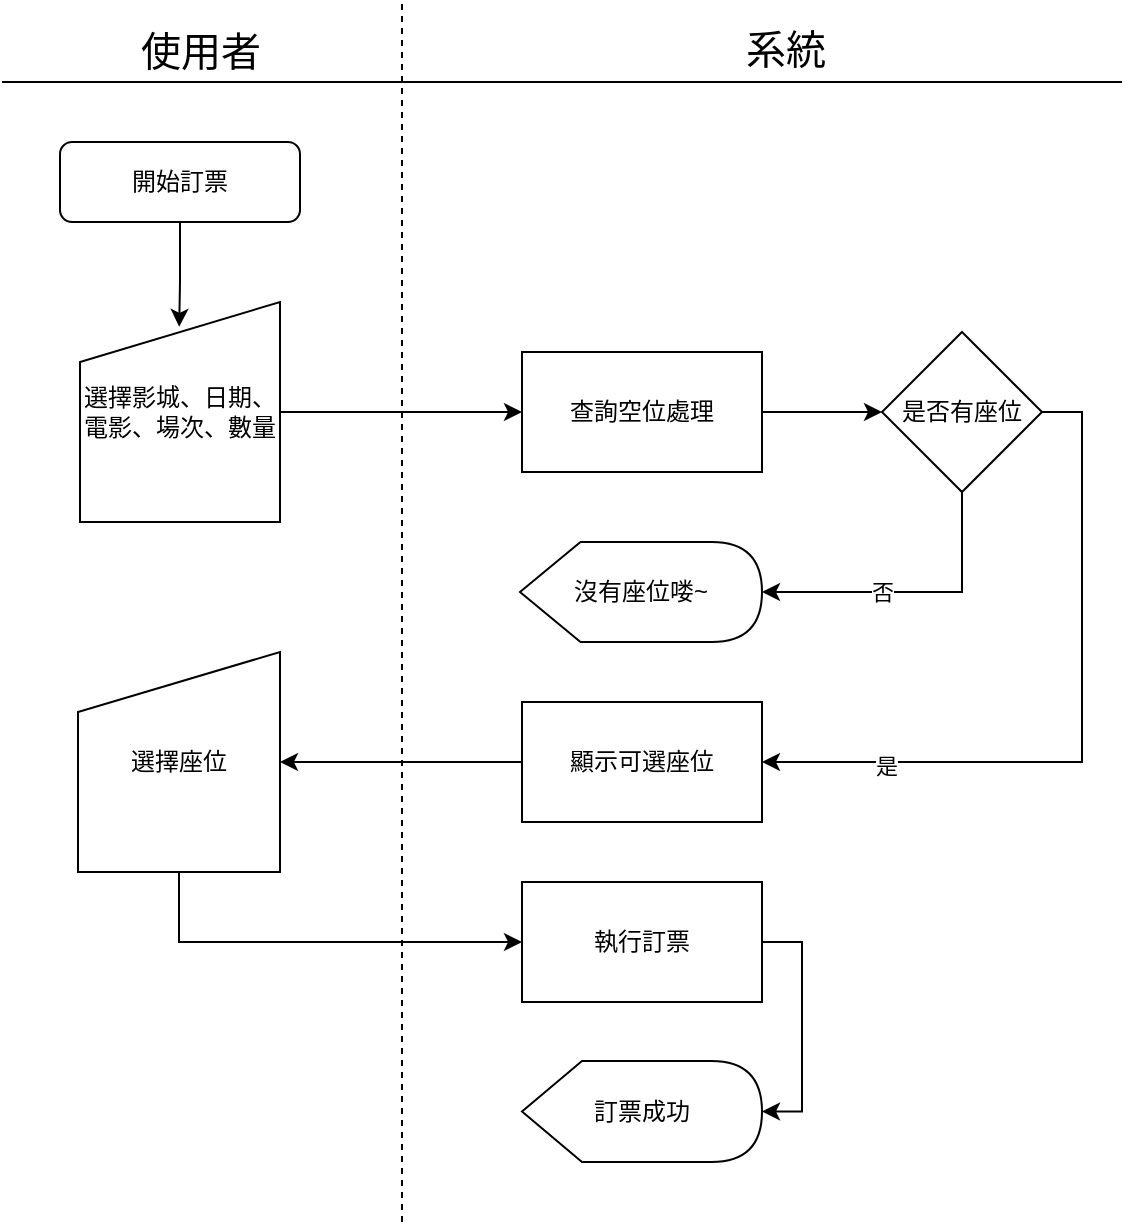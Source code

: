 <mxfile version="13.0.3" type="device"><diagram id="C5RBs43oDa-KdzZeNtuy" name="Page-1"><mxGraphModel dx="1024" dy="592" grid="1" gridSize="10" guides="1" tooltips="1" connect="1" arrows="1" fold="1" page="1" pageScale="1" pageWidth="827" pageHeight="1169" math="0" shadow="0"><root><mxCell id="WIyWlLk6GJQsqaUBKTNV-0"/><mxCell id="WIyWlLk6GJQsqaUBKTNV-1" parent="WIyWlLk6GJQsqaUBKTNV-0"/><mxCell id="DeXpPYWuCqwIkRiWiLgw-7" style="edgeStyle=orthogonalEdgeStyle;rounded=0;orthogonalLoop=1;jettySize=auto;html=1;exitX=0.5;exitY=1;exitDx=0;exitDy=0;entryX=0.496;entryY=0.113;entryDx=0;entryDy=0;entryPerimeter=0;" parent="WIyWlLk6GJQsqaUBKTNV-1" source="WIyWlLk6GJQsqaUBKTNV-3" target="DeXpPYWuCqwIkRiWiLgw-6" edge="1"><mxGeometry relative="1" as="geometry"><Array as="points"><mxPoint x="209" y="150"/><mxPoint x="209" y="150"/></Array></mxGeometry></mxCell><mxCell id="WIyWlLk6GJQsqaUBKTNV-3" value="&lt;font style=&quot;font-size: 12px&quot;&gt;開始訂票&lt;/font&gt;" style="rounded=1;whiteSpace=wrap;html=1;fontSize=12;glass=0;strokeWidth=1;shadow=0;" parent="WIyWlLk6GJQsqaUBKTNV-1" vertex="1"><mxGeometry x="149" y="80" width="120" height="40" as="geometry"/></mxCell><mxCell id="DeXpPYWuCqwIkRiWiLgw-0" value="&lt;font style=&quot;font-size: 20px&quot;&gt;使用者&lt;/font&gt;" style="text;html=1;align=center;verticalAlign=middle;resizable=0;points=[];autosize=1;" parent="WIyWlLk6GJQsqaUBKTNV-1" vertex="1"><mxGeometry x="179" y="24" width="80" height="20" as="geometry"/></mxCell><mxCell id="DeXpPYWuCqwIkRiWiLgw-5" value="&lt;div style=&quot;text-align: center&quot;&gt;&lt;span style=&quot;font-size: 20px&quot;&gt;&lt;font face=&quot;helvetica&quot;&gt;系統&lt;/font&gt;&lt;/span&gt;&lt;/div&gt;" style="text;whiteSpace=wrap;html=1;" parent="WIyWlLk6GJQsqaUBKTNV-1" vertex="1"><mxGeometry x="490" y="15" width="50" height="29" as="geometry"/></mxCell><mxCell id="DeXpPYWuCqwIkRiWiLgw-10" style="edgeStyle=orthogonalEdgeStyle;rounded=0;orthogonalLoop=1;jettySize=auto;html=1;exitX=1;exitY=0.5;exitDx=0;exitDy=0;entryX=0;entryY=0.5;entryDx=0;entryDy=0;" parent="WIyWlLk6GJQsqaUBKTNV-1" source="DeXpPYWuCqwIkRiWiLgw-6" target="DeXpPYWuCqwIkRiWiLgw-9" edge="1"><mxGeometry relative="1" as="geometry"/></mxCell><mxCell id="DeXpPYWuCqwIkRiWiLgw-6" value="選擇影城、日期、電影、場次、數量" style="shape=manualInput;whiteSpace=wrap;html=1;" parent="WIyWlLk6GJQsqaUBKTNV-1" vertex="1"><mxGeometry x="159" y="160" width="100" height="110" as="geometry"/></mxCell><mxCell id="DeXpPYWuCqwIkRiWiLgw-23" style="edgeStyle=orthogonalEdgeStyle;rounded=0;orthogonalLoop=1;jettySize=auto;html=1;exitX=1;exitY=0.5;exitDx=0;exitDy=0;entryX=0;entryY=0.5;entryDx=0;entryDy=0;" parent="WIyWlLk6GJQsqaUBKTNV-1" source="DeXpPYWuCqwIkRiWiLgw-9" target="DeXpPYWuCqwIkRiWiLgw-11" edge="1"><mxGeometry relative="1" as="geometry"/></mxCell><mxCell id="DeXpPYWuCqwIkRiWiLgw-9" value="查詢空位處理" style="rounded=0;whiteSpace=wrap;html=1;" parent="WIyWlLk6GJQsqaUBKTNV-1" vertex="1"><mxGeometry x="380" y="185" width="120" height="60" as="geometry"/></mxCell><mxCell id="DeXpPYWuCqwIkRiWiLgw-18" style="edgeStyle=orthogonalEdgeStyle;rounded=0;orthogonalLoop=1;jettySize=auto;html=1;entryX=1;entryY=0.5;entryDx=0;entryDy=0;entryPerimeter=0;exitX=0.5;exitY=1;exitDx=0;exitDy=0;" parent="WIyWlLk6GJQsqaUBKTNV-1" source="DeXpPYWuCqwIkRiWiLgw-11" target="DeXpPYWuCqwIkRiWiLgw-17" edge="1"><mxGeometry relative="1" as="geometry"/></mxCell><mxCell id="DeXpPYWuCqwIkRiWiLgw-21" value="否" style="edgeLabel;html=1;align=center;verticalAlign=middle;resizable=0;points=[];" parent="DeXpPYWuCqwIkRiWiLgw-18" vertex="1" connectable="0"><mxGeometry x="-0.188" relative="1" as="geometry"><mxPoint x="-29" as="offset"/></mxGeometry></mxCell><mxCell id="DeXpPYWuCqwIkRiWiLgw-25" style="edgeStyle=orthogonalEdgeStyle;rounded=0;orthogonalLoop=1;jettySize=auto;html=1;exitX=1;exitY=0.5;exitDx=0;exitDy=0;entryX=1;entryY=0.5;entryDx=0;entryDy=0;" parent="WIyWlLk6GJQsqaUBKTNV-1" source="DeXpPYWuCqwIkRiWiLgw-11" target="DeXpPYWuCqwIkRiWiLgw-24" edge="1"><mxGeometry relative="1" as="geometry"/></mxCell><mxCell id="DeXpPYWuCqwIkRiWiLgw-26" value="是" style="edgeLabel;html=1;align=center;verticalAlign=middle;resizable=0;points=[];" parent="DeXpPYWuCqwIkRiWiLgw-25" vertex="1" connectable="0"><mxGeometry x="0.652" y="2" relative="1" as="geometry"><mxPoint as="offset"/></mxGeometry></mxCell><mxCell id="DeXpPYWuCqwIkRiWiLgw-11" value="是否有座位" style="rhombus;whiteSpace=wrap;html=1;" parent="WIyWlLk6GJQsqaUBKTNV-1" vertex="1"><mxGeometry x="560" y="175" width="80" height="80" as="geometry"/></mxCell><mxCell id="DeXpPYWuCqwIkRiWiLgw-17" value="沒有座位喽~" style="shape=display;whiteSpace=wrap;html=1;" parent="WIyWlLk6GJQsqaUBKTNV-1" vertex="1"><mxGeometry x="379" y="280" width="121" height="50" as="geometry"/></mxCell><mxCell id="DeXpPYWuCqwIkRiWiLgw-35" style="edgeStyle=orthogonalEdgeStyle;rounded=0;orthogonalLoop=1;jettySize=auto;html=1;entryX=1;entryY=0.5;entryDx=0;entryDy=0;" parent="WIyWlLk6GJQsqaUBKTNV-1" source="DeXpPYWuCqwIkRiWiLgw-24" target="DeXpPYWuCqwIkRiWiLgw-27" edge="1"><mxGeometry relative="1" as="geometry"/></mxCell><mxCell id="DeXpPYWuCqwIkRiWiLgw-24" value="顯示可選座位" style="rounded=0;whiteSpace=wrap;html=1;" parent="WIyWlLk6GJQsqaUBKTNV-1" vertex="1"><mxGeometry x="380" y="360" width="120" height="60" as="geometry"/></mxCell><mxCell id="DeXpPYWuCqwIkRiWiLgw-30" style="edgeStyle=orthogonalEdgeStyle;rounded=0;orthogonalLoop=1;jettySize=auto;html=1;exitX=0.5;exitY=1;exitDx=0;exitDy=0;entryX=0;entryY=0.5;entryDx=0;entryDy=0;" parent="WIyWlLk6GJQsqaUBKTNV-1" source="DeXpPYWuCqwIkRiWiLgw-27" target="DeXpPYWuCqwIkRiWiLgw-29" edge="1"><mxGeometry relative="1" as="geometry"/></mxCell><mxCell id="DeXpPYWuCqwIkRiWiLgw-27" value="選擇座位" style="shape=manualInput;whiteSpace=wrap;html=1;" parent="WIyWlLk6GJQsqaUBKTNV-1" vertex="1"><mxGeometry x="158" y="335" width="101" height="110" as="geometry"/></mxCell><mxCell id="DeXpPYWuCqwIkRiWiLgw-32" style="edgeStyle=orthogonalEdgeStyle;rounded=0;orthogonalLoop=1;jettySize=auto;html=1;exitX=1;exitY=0.5;exitDx=0;exitDy=0;entryX=1;entryY=0.5;entryDx=0;entryDy=0;entryPerimeter=0;" parent="WIyWlLk6GJQsqaUBKTNV-1" source="DeXpPYWuCqwIkRiWiLgw-29" target="DeXpPYWuCqwIkRiWiLgw-31" edge="1"><mxGeometry relative="1" as="geometry"/></mxCell><mxCell id="DeXpPYWuCqwIkRiWiLgw-29" value="執行訂票" style="rounded=0;whiteSpace=wrap;html=1;" parent="WIyWlLk6GJQsqaUBKTNV-1" vertex="1"><mxGeometry x="380" y="450" width="120" height="60" as="geometry"/></mxCell><mxCell id="DeXpPYWuCqwIkRiWiLgw-31" value="訂票成功" style="shape=display;whiteSpace=wrap;html=1;" parent="WIyWlLk6GJQsqaUBKTNV-1" vertex="1"><mxGeometry x="380" y="539.5" width="120" height="50.5" as="geometry"/></mxCell><mxCell id="DeXpPYWuCqwIkRiWiLgw-33" value="" style="endArrow=none;dashed=1;html=1;" parent="WIyWlLk6GJQsqaUBKTNV-1" edge="1"><mxGeometry width="50" height="50" relative="1" as="geometry"><mxPoint x="320" y="620" as="sourcePoint"/><mxPoint x="320" y="10" as="targetPoint"/></mxGeometry></mxCell><mxCell id="DeXpPYWuCqwIkRiWiLgw-34" value="" style="endArrow=none;html=1;" parent="WIyWlLk6GJQsqaUBKTNV-1" edge="1"><mxGeometry width="50" height="50" relative="1" as="geometry"><mxPoint x="120" y="50" as="sourcePoint"/><mxPoint x="680" y="50" as="targetPoint"/></mxGeometry></mxCell></root></mxGraphModel></diagram></mxfile>